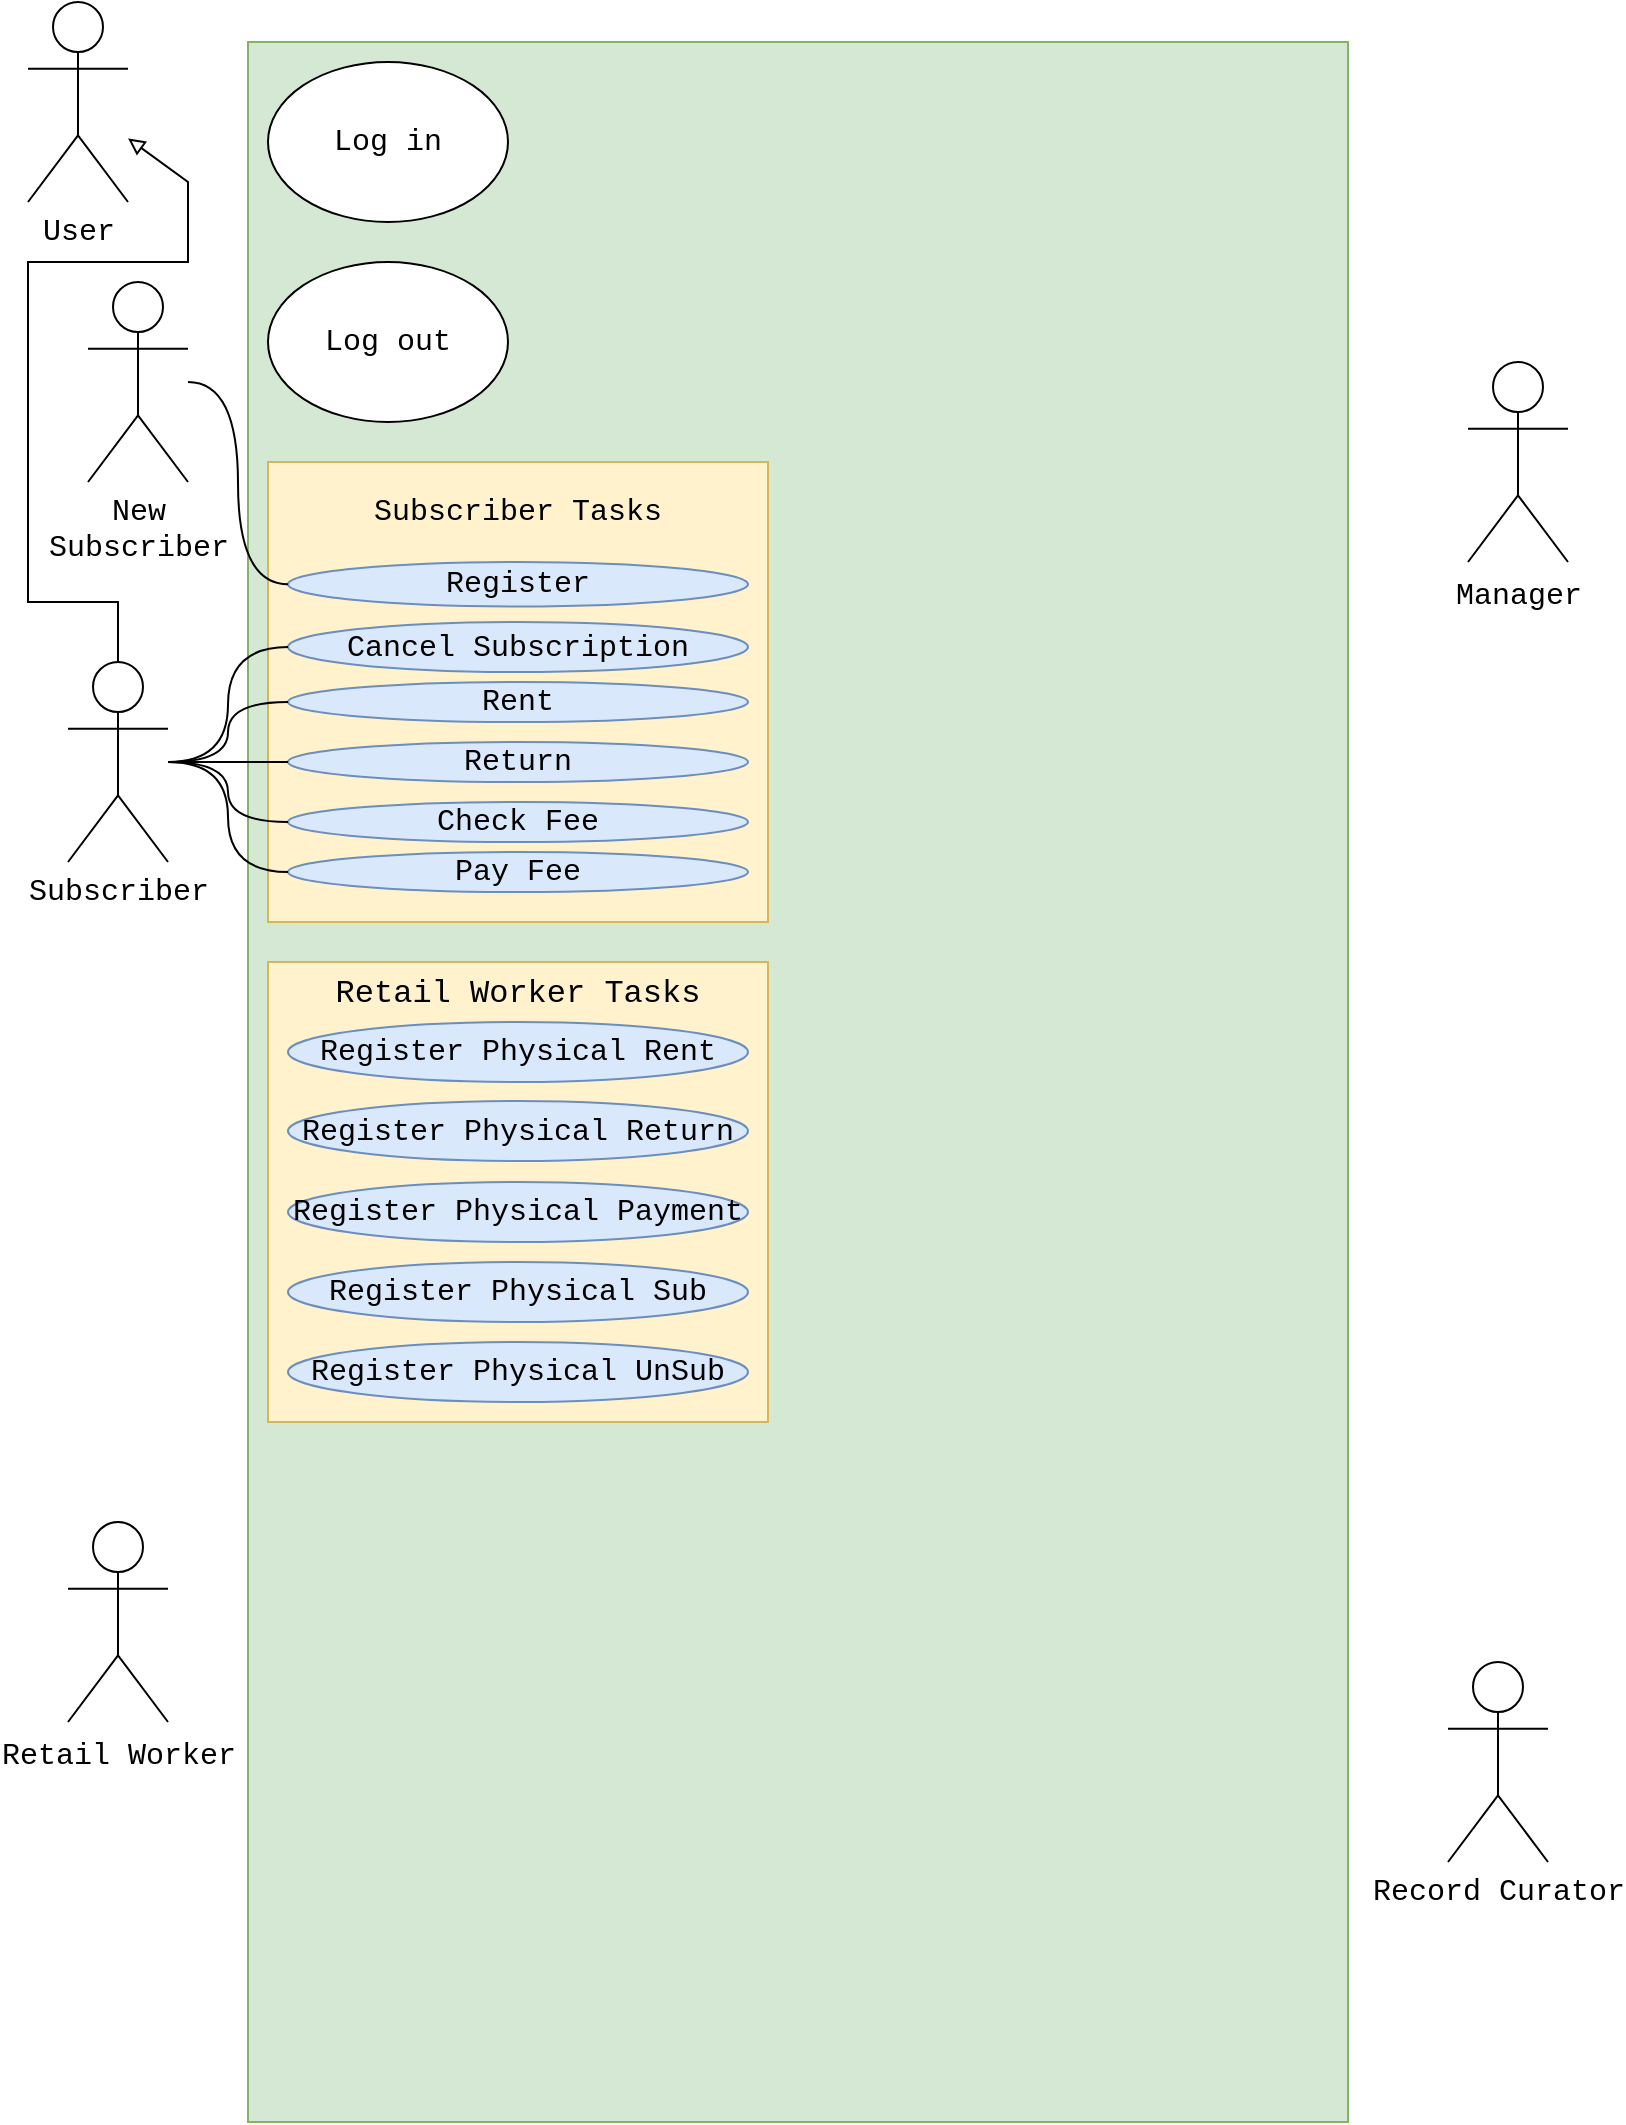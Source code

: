 <mxfile version="24.8.4">
  <diagram name="Page-1" id="uAnHzjbpZ2lJhK9UbQNe">
    <mxGraphModel dx="371" dy="191" grid="1" gridSize="10" guides="1" tooltips="1" connect="1" arrows="1" fold="1" page="1" pageScale="1" pageWidth="827" pageHeight="1169" math="0" shadow="0">
      <root>
        <mxCell id="0" />
        <mxCell id="1" parent="0" />
        <mxCell id="NfIRLBMHop-lKGPx7cqq-2" value="&lt;div&gt;&lt;font style=&quot;font-size: 15px;&quot; face=&quot;Courier New&quot;&gt;Subscriber&lt;/font&gt;&lt;/div&gt;" style="shape=umlActor;verticalLabelPosition=bottom;verticalAlign=top;html=1;outlineConnect=0;" vertex="1" parent="1">
          <mxGeometry x="40" y="350" width="50" height="100" as="geometry" />
        </mxCell>
        <mxCell id="NfIRLBMHop-lKGPx7cqq-4" value="&lt;font style=&quot;font-size: 15px;&quot; face=&quot;Courier New&quot;&gt;Retail Worker&lt;/font&gt;&lt;font style=&quot;font-size: 15px;&quot;&gt;&lt;br&gt;&lt;/font&gt;" style="shape=umlActor;verticalLabelPosition=bottom;verticalAlign=top;html=1;outlineConnect=0;" vertex="1" parent="1">
          <mxGeometry x="40" y="780" width="50" height="100" as="geometry" />
        </mxCell>
        <mxCell id="NfIRLBMHop-lKGPx7cqq-5" value="&lt;div style=&quot;font-size: 15px;&quot;&gt;&lt;font style=&quot;font-size: 15px;&quot; face=&quot;Courier New&quot;&gt;Manager&lt;/font&gt;&lt;/div&gt;" style="shape=umlActor;verticalLabelPosition=bottom;verticalAlign=top;html=1;outlineConnect=0;" vertex="1" parent="1">
          <mxGeometry x="740" y="200" width="50" height="100" as="geometry" />
        </mxCell>
        <mxCell id="NfIRLBMHop-lKGPx7cqq-6" value="&lt;font style=&quot;font-size: 15px;&quot; face=&quot;Courier New&quot;&gt;Record Curator&lt;br&gt;&lt;/font&gt;" style="shape=umlActor;verticalLabelPosition=bottom;verticalAlign=top;html=1;outlineConnect=0;" vertex="1" parent="1">
          <mxGeometry x="730" y="850" width="50" height="100" as="geometry" />
        </mxCell>
        <mxCell id="NfIRLBMHop-lKGPx7cqq-7" value="" style="rounded=0;whiteSpace=wrap;html=1;fillColor=#d5e8d4;strokeColor=#82b366;" vertex="1" parent="1">
          <mxGeometry x="130" y="40" width="550" height="1040" as="geometry" />
        </mxCell>
        <mxCell id="NfIRLBMHop-lKGPx7cqq-8" value="&lt;font style=&quot;font-size: 15px;&quot;&gt;Log in&lt;br&gt;&lt;/font&gt;" style="ellipse;whiteSpace=wrap;html=1;fontFamily=Courier New;" vertex="1" parent="1">
          <mxGeometry x="140" y="50" width="120" height="80" as="geometry" />
        </mxCell>
        <mxCell id="NfIRLBMHop-lKGPx7cqq-9" value="&lt;font style=&quot;font-size: 15px;&quot;&gt;Log out&lt;br&gt;&lt;/font&gt;" style="ellipse;whiteSpace=wrap;html=1;fontFamily=Courier New;" vertex="1" parent="1">
          <mxGeometry x="140" y="150" width="120" height="80" as="geometry" />
        </mxCell>
        <mxCell id="NfIRLBMHop-lKGPx7cqq-10" value="" style="rounded=0;whiteSpace=wrap;html=1;fillColor=#fff2cc;strokeColor=#d6b656;" vertex="1" parent="1">
          <mxGeometry x="140" y="250" width="250" height="230" as="geometry" />
        </mxCell>
        <mxCell id="NfIRLBMHop-lKGPx7cqq-11" value="&lt;font style=&quot;font-size: 15px;&quot;&gt;Register&lt;br&gt;&lt;/font&gt;" style="ellipse;whiteSpace=wrap;html=1;fontFamily=Courier New;fillColor=#dae8fc;strokeColor=#6c8ebf;" vertex="1" parent="1">
          <mxGeometry x="150" y="300" width="230" height="22.26" as="geometry" />
        </mxCell>
        <mxCell id="NfIRLBMHop-lKGPx7cqq-14" value="&lt;font style=&quot;font-size: 15px;&quot; face=&quot;Courier New&quot;&gt;Subscriber Tasks&lt;br&gt;&lt;/font&gt;" style="text;html=1;align=center;verticalAlign=middle;whiteSpace=wrap;rounded=0;" vertex="1" parent="1">
          <mxGeometry x="190" y="260" width="150" height="30" as="geometry" />
        </mxCell>
        <mxCell id="NfIRLBMHop-lKGPx7cqq-16" value="&lt;font style=&quot;font-size: 15px;&quot;&gt;Rent&lt;br&gt;&lt;/font&gt;" style="ellipse;whiteSpace=wrap;html=1;fontFamily=Courier New;fillColor=#dae8fc;strokeColor=#6c8ebf;" vertex="1" parent="1">
          <mxGeometry x="150" y="360" width="230" height="20" as="geometry" />
        </mxCell>
        <mxCell id="NfIRLBMHop-lKGPx7cqq-17" value="&lt;font style=&quot;font-size: 15px;&quot;&gt;Return&lt;br&gt;&lt;/font&gt;" style="ellipse;whiteSpace=wrap;html=1;fontFamily=Courier New;fillColor=#dae8fc;strokeColor=#6c8ebf;" vertex="1" parent="1">
          <mxGeometry x="150" y="390" width="230" height="20" as="geometry" />
        </mxCell>
        <mxCell id="NfIRLBMHop-lKGPx7cqq-18" value="&lt;div style=&quot;font-size: 15px;&quot;&gt;&lt;font style=&quot;font-size: 15px;&quot;&gt;Cancel Subscription&lt;/font&gt;&lt;/div&gt;" style="ellipse;whiteSpace=wrap;html=1;fontFamily=Courier New;fillColor=#dae8fc;strokeColor=#6c8ebf;" vertex="1" parent="1">
          <mxGeometry x="150" y="330" width="230" height="25" as="geometry" />
        </mxCell>
        <mxCell id="NfIRLBMHop-lKGPx7cqq-19" value="&lt;font style=&quot;font-size: 15px;&quot;&gt;Check Fee&lt;br&gt;&lt;/font&gt;" style="ellipse;whiteSpace=wrap;html=1;fontFamily=Courier New;fillColor=#dae8fc;strokeColor=#6c8ebf;" vertex="1" parent="1">
          <mxGeometry x="150" y="420" width="230" height="20" as="geometry" />
        </mxCell>
        <mxCell id="NfIRLBMHop-lKGPx7cqq-20" value="&lt;font style=&quot;font-size: 15px;&quot;&gt;Pay Fee&lt;br&gt;&lt;/font&gt;" style="ellipse;whiteSpace=wrap;html=1;fontFamily=Courier New;fillColor=#dae8fc;strokeColor=#6c8ebf;" vertex="1" parent="1">
          <mxGeometry x="150" y="445" width="230" height="20" as="geometry" />
        </mxCell>
        <mxCell id="NfIRLBMHop-lKGPx7cqq-21" value="&lt;div&gt;&lt;font style=&quot;font-size: 15px;&quot; face=&quot;Courier New&quot;&gt;New&lt;/font&gt;&lt;/div&gt;&lt;div&gt;&lt;font style=&quot;font-size: 15px;&quot; face=&quot;Courier New&quot;&gt;Subscriber&lt;/font&gt;&lt;/div&gt;" style="shape=umlActor;verticalLabelPosition=bottom;verticalAlign=top;html=1;outlineConnect=0;" vertex="1" parent="1">
          <mxGeometry x="50" y="160" width="50" height="100" as="geometry" />
        </mxCell>
        <mxCell id="NfIRLBMHop-lKGPx7cqq-24" value="" style="endArrow=none;html=1;rounded=0;entryX=0;entryY=0.5;entryDx=0;entryDy=0;edgeStyle=orthogonalEdgeStyle;curved=1;" edge="1" parent="1" source="NfIRLBMHop-lKGPx7cqq-2" target="NfIRLBMHop-lKGPx7cqq-16">
          <mxGeometry width="50" height="50" relative="1" as="geometry">
            <mxPoint x="150" y="400" as="sourcePoint" />
            <mxPoint x="200" y="350" as="targetPoint" />
          </mxGeometry>
        </mxCell>
        <mxCell id="NfIRLBMHop-lKGPx7cqq-25" value="" style="endArrow=none;html=1;rounded=0;entryX=0;entryY=0.5;entryDx=0;entryDy=0;edgeStyle=orthogonalEdgeStyle;curved=1;" edge="1" parent="1" source="NfIRLBMHop-lKGPx7cqq-2" target="NfIRLBMHop-lKGPx7cqq-18">
          <mxGeometry width="50" height="50" relative="1" as="geometry">
            <mxPoint x="80" y="371" as="sourcePoint" />
            <mxPoint x="160" y="321" as="targetPoint" />
          </mxGeometry>
        </mxCell>
        <mxCell id="NfIRLBMHop-lKGPx7cqq-27" value="" style="endArrow=none;html=1;rounded=0;entryX=0;entryY=0.5;entryDx=0;entryDy=0;edgeStyle=orthogonalEdgeStyle;curved=1;" edge="1" parent="1" source="NfIRLBMHop-lKGPx7cqq-2" target="NfIRLBMHop-lKGPx7cqq-17">
          <mxGeometry width="50" height="50" relative="1" as="geometry">
            <mxPoint x="69.48" y="380" as="sourcePoint" />
            <mxPoint x="149.48" y="390" as="targetPoint" />
          </mxGeometry>
        </mxCell>
        <mxCell id="NfIRLBMHop-lKGPx7cqq-28" value="" style="endArrow=none;html=1;rounded=0;entryX=0;entryY=0.5;entryDx=0;entryDy=0;edgeStyle=orthogonalEdgeStyle;curved=1;" edge="1" parent="1" source="NfIRLBMHop-lKGPx7cqq-2" target="NfIRLBMHop-lKGPx7cqq-19">
          <mxGeometry width="50" height="50" relative="1" as="geometry">
            <mxPoint x="80" y="370" as="sourcePoint" />
            <mxPoint x="160" y="410" as="targetPoint" />
          </mxGeometry>
        </mxCell>
        <mxCell id="NfIRLBMHop-lKGPx7cqq-30" value="" style="endArrow=none;html=1;rounded=0;entryX=0;entryY=0.5;entryDx=0;entryDy=0;edgeStyle=orthogonalEdgeStyle;curved=1;" edge="1" parent="1" source="NfIRLBMHop-lKGPx7cqq-21" target="NfIRLBMHop-lKGPx7cqq-11">
          <mxGeometry width="50" height="50" relative="1" as="geometry">
            <mxPoint x="70" y="218.24" as="sourcePoint" />
            <mxPoint x="150" y="201.24" as="targetPoint" />
          </mxGeometry>
        </mxCell>
        <mxCell id="NfIRLBMHop-lKGPx7cqq-36" value="" style="rounded=0;whiteSpace=wrap;html=1;fillColor=#fff2cc;strokeColor=#d6b656;" vertex="1" parent="1">
          <mxGeometry x="140" y="500" width="250" height="230" as="geometry" />
        </mxCell>
        <mxCell id="NfIRLBMHop-lKGPx7cqq-37" value="&lt;font style=&quot;font-size: 16px;&quot; face=&quot;Courier New&quot;&gt;Retail Worker Tasks&lt;/font&gt;&lt;font style=&quot;font-size: 16px;&quot;&gt;&lt;br&gt;&lt;/font&gt;" style="text;html=1;align=center;verticalAlign=middle;whiteSpace=wrap;rounded=0;" vertex="1" parent="1">
          <mxGeometry x="160" y="500" width="210" height="30" as="geometry" />
        </mxCell>
        <mxCell id="NfIRLBMHop-lKGPx7cqq-38" value="&lt;font style=&quot;font-size: 15px;&quot;&gt;Register Physical Rent&lt;br&gt;&lt;/font&gt;" style="ellipse;whiteSpace=wrap;html=1;fontFamily=Courier New;fillColor=#dae8fc;strokeColor=#6c8ebf;" vertex="1" parent="1">
          <mxGeometry x="150" y="530" width="230" height="30" as="geometry" />
        </mxCell>
        <mxCell id="NfIRLBMHop-lKGPx7cqq-39" value="&lt;font style=&quot;font-size: 15px;&quot;&gt;Register Physical Return&lt;br&gt;&lt;/font&gt;" style="ellipse;whiteSpace=wrap;html=1;fontFamily=Courier New;fillColor=#dae8fc;strokeColor=#6c8ebf;" vertex="1" parent="1">
          <mxGeometry x="150" y="569.5" width="230" height="30" as="geometry" />
        </mxCell>
        <mxCell id="NfIRLBMHop-lKGPx7cqq-40" value="&lt;font style=&quot;font-size: 15px;&quot;&gt;Register Physical Payment&lt;br&gt;&lt;/font&gt;" style="ellipse;whiteSpace=wrap;html=1;fontFamily=Courier New;fillColor=#dae8fc;strokeColor=#6c8ebf;" vertex="1" parent="1">
          <mxGeometry x="150" y="610" width="230" height="30" as="geometry" />
        </mxCell>
        <mxCell id="NfIRLBMHop-lKGPx7cqq-41" value="&lt;font style=&quot;font-size: 15px;&quot;&gt;Register Physical Sub&lt;br&gt;&lt;/font&gt;" style="ellipse;whiteSpace=wrap;html=1;fontFamily=Courier New;fillColor=#dae8fc;strokeColor=#6c8ebf;" vertex="1" parent="1">
          <mxGeometry x="150" y="650" width="230" height="30" as="geometry" />
        </mxCell>
        <mxCell id="NfIRLBMHop-lKGPx7cqq-42" value="&lt;font style=&quot;font-size: 15px;&quot;&gt;Register Physical UnSub&lt;br&gt;&lt;/font&gt;" style="ellipse;whiteSpace=wrap;html=1;fontFamily=Courier New;fillColor=#dae8fc;strokeColor=#6c8ebf;" vertex="1" parent="1">
          <mxGeometry x="150" y="690" width="230" height="30" as="geometry" />
        </mxCell>
        <mxCell id="NfIRLBMHop-lKGPx7cqq-43" value="&lt;div&gt;&lt;font style=&quot;font-size: 15px;&quot; face=&quot;Courier New&quot;&gt;User&lt;/font&gt;&lt;/div&gt;" style="shape=umlActor;verticalLabelPosition=bottom;verticalAlign=top;html=1;outlineConnect=0;" vertex="1" parent="1">
          <mxGeometry x="20" y="20" width="50" height="100" as="geometry" />
        </mxCell>
        <mxCell id="NfIRLBMHop-lKGPx7cqq-44" value="" style="endArrow=none;html=1;rounded=0;entryX=0;entryY=0.5;entryDx=0;entryDy=0;edgeStyle=orthogonalEdgeStyle;curved=1;" edge="1" parent="1" source="NfIRLBMHop-lKGPx7cqq-2" target="NfIRLBMHop-lKGPx7cqq-20">
          <mxGeometry width="50" height="50" relative="1" as="geometry">
            <mxPoint x="300" y="500" as="sourcePoint" />
            <mxPoint x="350" y="450" as="targetPoint" />
          </mxGeometry>
        </mxCell>
        <mxCell id="NfIRLBMHop-lKGPx7cqq-45" value="" style="endArrow=block;html=1;rounded=0;endFill=0;" edge="1" parent="1" source="NfIRLBMHop-lKGPx7cqq-2" target="NfIRLBMHop-lKGPx7cqq-43">
          <mxGeometry width="50" height="50" relative="1" as="geometry">
            <mxPoint x="75" y="320" as="sourcePoint" />
            <mxPoint x="50" y="120" as="targetPoint" />
            <Array as="points">
              <mxPoint x="65" y="320" />
              <mxPoint x="20" y="320" />
              <mxPoint x="20" y="150" />
              <mxPoint x="100" y="150" />
              <mxPoint x="100" y="110" />
            </Array>
          </mxGeometry>
        </mxCell>
      </root>
    </mxGraphModel>
  </diagram>
</mxfile>
